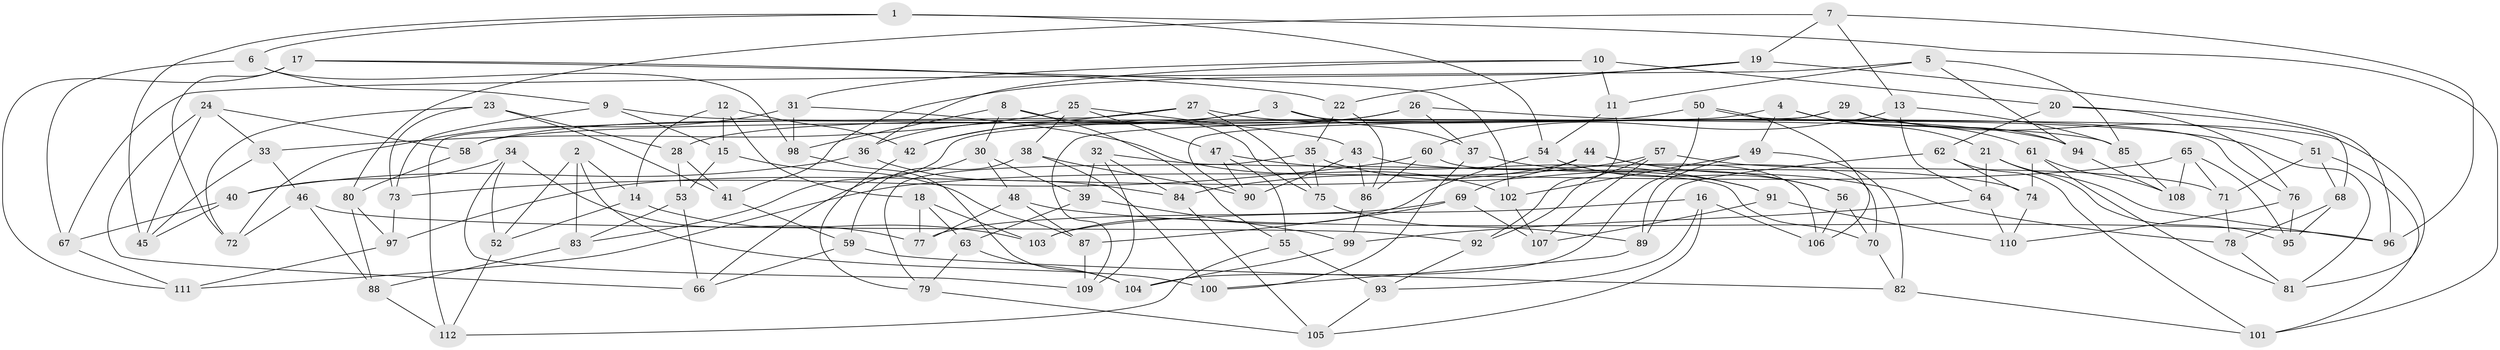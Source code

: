 // coarse degree distribution, {6: 0.20588235294117646, 8: 0.14705882352941177, 10: 0.17647058823529413, 4: 0.14705882352941177, 9: 0.17647058823529413, 5: 0.029411764705882353, 2: 0.029411764705882353, 11: 0.029411764705882353, 7: 0.029411764705882353, 3: 0.029411764705882353}
// Generated by graph-tools (version 1.1) at 2025/53/03/04/25 22:53:54]
// undirected, 112 vertices, 224 edges
graph export_dot {
  node [color=gray90,style=filled];
  1;
  2;
  3;
  4;
  5;
  6;
  7;
  8;
  9;
  10;
  11;
  12;
  13;
  14;
  15;
  16;
  17;
  18;
  19;
  20;
  21;
  22;
  23;
  24;
  25;
  26;
  27;
  28;
  29;
  30;
  31;
  32;
  33;
  34;
  35;
  36;
  37;
  38;
  39;
  40;
  41;
  42;
  43;
  44;
  45;
  46;
  47;
  48;
  49;
  50;
  51;
  52;
  53;
  54;
  55;
  56;
  57;
  58;
  59;
  60;
  61;
  62;
  63;
  64;
  65;
  66;
  67;
  68;
  69;
  70;
  71;
  72;
  73;
  74;
  75;
  76;
  77;
  78;
  79;
  80;
  81;
  82;
  83;
  84;
  85;
  86;
  87;
  88;
  89;
  90;
  91;
  92;
  93;
  94;
  95;
  96;
  97;
  98;
  99;
  100;
  101;
  102;
  103;
  104;
  105;
  106;
  107;
  108;
  109;
  110;
  111;
  112;
  1 -- 54;
  1 -- 45;
  1 -- 6;
  1 -- 101;
  2 -- 14;
  2 -- 52;
  2 -- 83;
  2 -- 100;
  3 -- 37;
  3 -- 42;
  3 -- 58;
  3 -- 76;
  4 -- 49;
  4 -- 83;
  4 -- 21;
  4 -- 61;
  5 -- 11;
  5 -- 94;
  5 -- 67;
  5 -- 85;
  6 -- 9;
  6 -- 98;
  6 -- 67;
  7 -- 13;
  7 -- 80;
  7 -- 19;
  7 -- 96;
  8 -- 98;
  8 -- 75;
  8 -- 30;
  8 -- 55;
  9 -- 85;
  9 -- 15;
  9 -- 73;
  10 -- 11;
  10 -- 36;
  10 -- 31;
  10 -- 20;
  11 -- 54;
  11 -- 92;
  12 -- 42;
  12 -- 18;
  12 -- 15;
  12 -- 14;
  13 -- 64;
  13 -- 85;
  13 -- 60;
  14 -- 103;
  14 -- 52;
  15 -- 53;
  15 -- 87;
  16 -- 105;
  16 -- 106;
  16 -- 103;
  16 -- 93;
  17 -- 102;
  17 -- 111;
  17 -- 72;
  17 -- 22;
  18 -- 77;
  18 -- 63;
  18 -- 103;
  19 -- 22;
  19 -- 96;
  19 -- 41;
  20 -- 62;
  20 -- 76;
  20 -- 68;
  21 -- 95;
  21 -- 96;
  21 -- 64;
  22 -- 86;
  22 -- 35;
  23 -- 72;
  23 -- 73;
  23 -- 41;
  23 -- 28;
  24 -- 58;
  24 -- 66;
  24 -- 45;
  24 -- 33;
  25 -- 38;
  25 -- 47;
  25 -- 43;
  25 -- 33;
  26 -- 42;
  26 -- 28;
  26 -- 81;
  26 -- 37;
  27 -- 75;
  27 -- 36;
  27 -- 112;
  27 -- 94;
  28 -- 53;
  28 -- 41;
  29 -- 94;
  29 -- 90;
  29 -- 109;
  29 -- 51;
  30 -- 39;
  30 -- 66;
  30 -- 48;
  31 -- 72;
  31 -- 102;
  31 -- 98;
  32 -- 70;
  32 -- 84;
  32 -- 109;
  32 -- 39;
  33 -- 45;
  33 -- 46;
  34 -- 77;
  34 -- 52;
  34 -- 109;
  34 -- 40;
  35 -- 75;
  35 -- 79;
  35 -- 91;
  36 -- 84;
  36 -- 40;
  37 -- 100;
  37 -- 56;
  38 -- 100;
  38 -- 59;
  38 -- 90;
  39 -- 99;
  39 -- 63;
  40 -- 45;
  40 -- 67;
  41 -- 59;
  42 -- 79;
  43 -- 86;
  43 -- 74;
  43 -- 90;
  44 -- 78;
  44 -- 69;
  44 -- 97;
  44 -- 70;
  46 -- 88;
  46 -- 72;
  46 -- 92;
  47 -- 55;
  47 -- 91;
  47 -- 90;
  48 -- 77;
  48 -- 96;
  48 -- 87;
  49 -- 102;
  49 -- 82;
  49 -- 89;
  50 -- 58;
  50 -- 81;
  50 -- 106;
  50 -- 104;
  51 -- 71;
  51 -- 101;
  51 -- 68;
  52 -- 112;
  53 -- 83;
  53 -- 66;
  54 -- 103;
  54 -- 56;
  55 -- 93;
  55 -- 112;
  56 -- 70;
  56 -- 106;
  57 -- 92;
  57 -- 84;
  57 -- 71;
  57 -- 107;
  58 -- 80;
  59 -- 66;
  59 -- 82;
  60 -- 106;
  60 -- 86;
  60 -- 73;
  61 -- 81;
  61 -- 74;
  61 -- 108;
  62 -- 101;
  62 -- 74;
  62 -- 89;
  63 -- 79;
  63 -- 104;
  64 -- 99;
  64 -- 110;
  65 -- 108;
  65 -- 71;
  65 -- 95;
  65 -- 111;
  67 -- 111;
  68 -- 95;
  68 -- 78;
  69 -- 107;
  69 -- 87;
  69 -- 77;
  70 -- 82;
  71 -- 78;
  73 -- 97;
  74 -- 110;
  75 -- 89;
  76 -- 95;
  76 -- 110;
  78 -- 81;
  79 -- 105;
  80 -- 88;
  80 -- 97;
  82 -- 101;
  83 -- 88;
  84 -- 105;
  85 -- 108;
  86 -- 99;
  87 -- 109;
  88 -- 112;
  89 -- 100;
  91 -- 110;
  91 -- 107;
  92 -- 93;
  93 -- 105;
  94 -- 108;
  97 -- 111;
  98 -- 104;
  99 -- 104;
  102 -- 107;
}
